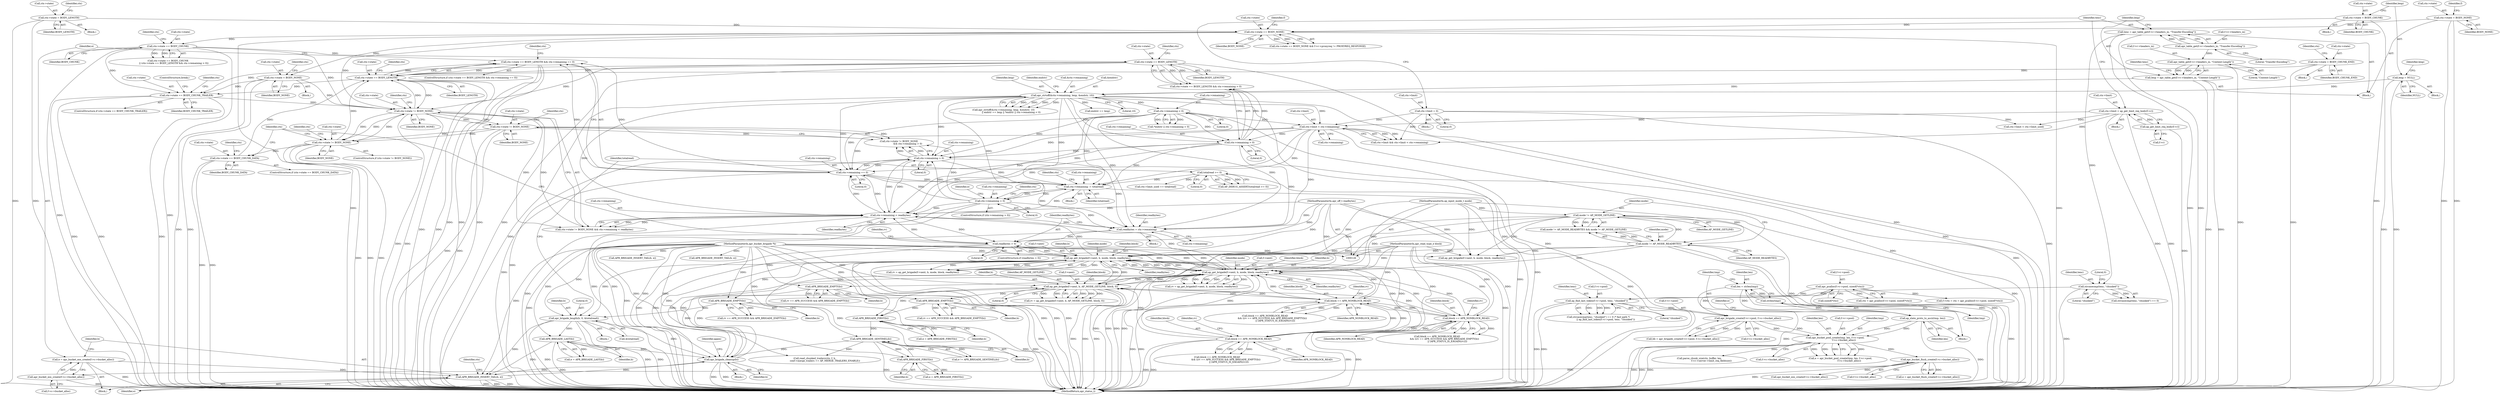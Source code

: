 digraph "0_httpd_e427c41257957b57036d5a549b260b6185d1dd73@API" {
"1000816" [label="(Call,ctx->state == BODY_LENGTH && ctx->remaining == 0)"];
"1000817" [label="(Call,ctx->state == BODY_LENGTH)"];
"1000683" [label="(Call,ctx->state != BODY_NONE)"];
"1000660" [label="(Call,ctx->state == BODY_CHUNK_TRAILER)"];
"1000378" [label="(Call,ctx->state == BODY_CHUNK)"];
"1000344" [label="(Call,ctx->state == BODY_NONE)"];
"1000291" [label="(Call,ctx->state = BODY_LENGTH)"];
"1000262" [label="(Call,ctx->state = BODY_CHUNK)"];
"1000197" [label="(Call,ctx->state = BODY_NONE)"];
"1000432" [label="(Call,ctx->state = BODY_NONE)"];
"1000384" [label="(Call,ctx->state == BODY_LENGTH)"];
"1000767" [label="(Call,ctx->state != BODY_NONE)"];
"1000737" [label="(Call,ctx->state != BODY_NONE)"];
"1000805" [label="(Call,ctx->state = BODY_CHUNK_END)"];
"1000799" [label="(Call,ctx->state == BODY_CHUNK_DATA)"];
"1000822" [label="(Call,ctx->remaining == 0)"];
"1000332" [label="(Call,ctx->limit < ctx->remaining)"];
"1000220" [label="(Call,ctx->limit = 0)"];
"1000210" [label="(Call,ctx->limit = ap_get_limit_req_body(f->r))"];
"1000214" [label="(Call,ap_get_limit_req_body(f->r))"];
"1000314" [label="(Call,ctx->remaining < 0)"];
"1000298" [label="(Call,apr_strtoff(&ctx->remaining, lenp, &endstr, 10))"];
"1000284" [label="(Call,lenp = NULL)"];
"1000234" [label="(Call,lenp = apr_table_get(f->r->headers_in, \"Content-Length\"))"];
"1000236" [label="(Call,apr_table_get(f->r->headers_in, \"Content-Length\"))"];
"1000227" [label="(Call,apr_table_get(f->r->headers_in, \"Transfer-Encoding\"))"];
"1000742" [label="(Call,ctx->remaining > 0)"];
"1000389" [label="(Call,ctx->remaining > 0)"];
"1000779" [label="(Call,ctx->remaining > 0)"];
"1000773" [label="(Call,ctx->remaining -= totalread)"];
"1000763" [label="(Call,totalread >= 0)"];
"1000688" [label="(Call,ctx->remaining < readbytes)"];
"1000700" [label="(Call,readbytes > 0)"];
"1000694" [label="(Call,readbytes = ctx->remaining)"];
"1000131" [label="(MethodParameterIn,apr_off_t readbytes)"];
"1000706" [label="(Call,ap_get_brigade(f->next, b, mode, block, readbytes))"];
"1000870" [label="(Call,ap_get_brigade(f->next, b, mode, block, readbytes))"];
"1000560" [label="(Call,ap_get_brigade(f->next, b, AP_MODE_GETLINE, block, 0))"];
"1000541" [label="(Call,apr_brigade_cleanup(b))"];
"1000606" [label="(Call,APR_BRIGADE_SENTINEL(b))"];
"1000654" [label="(Call,APR_BRIGADE_FIRST(b))"];
"1000128" [label="(MethodParameterIn,apr_bucket_brigade *b)"];
"1000601" [label="(Call,APR_BRIGADE_FIRST(b))"];
"1000578" [label="(Call,APR_BRIGADE_EMPTY(b))"];
"1000757" [label="(Call,apr_brigade_length(b, 0, &totalread))"];
"1000724" [label="(Call,APR_BRIGADE_EMPTY(b))"];
"1000787" [label="(Call,APR_BRIGADE_LAST(b))"];
"1000836" [label="(Call,APR_BRIGADE_INSERT_TAIL(b, e))"];
"1000828" [label="(Call,e = apr_bucket_eos_create(f->c->bucket_alloc))"];
"1000830" [label="(Call,apr_bucket_eos_create(f->c->bucket_alloc))"];
"1000494" [label="(Call,apr_bucket_flush_create(f->c->bucket_alloc))"];
"1000476" [label="(Call,apr_bucket_pool_create(tmp, len, f->r->pool,\n                        f->c->bucket_alloc))"];
"1000471" [label="(Call,ap_xlate_proto_to_ascii(tmp, len))"];
"1000469" [label="(Call,strlen(tmp))"];
"1000467" [label="(Call,len = strlen(tmp))"];
"1000449" [label="(Call,apr_brigade_create(f->r->pool, f->c->bucket_alloc))"];
"1000253" [label="(Call,ap_find_last_token(f->r->pool, tenc, \"chunked\"))"];
"1000188" [label="(Call,apr_pcalloc(f->r->pool, sizeof(*ctx)))"];
"1000249" [label="(Call,strcasecmp(tenc, \"chunked\"))"];
"1000225" [label="(Call,tenc = apr_table_get(f->r->headers_in, \"Transfer-Encoding\"))"];
"1000888" [label="(Call,APR_BRIGADE_EMPTY(b))"];
"1000163" [label="(Call,mode != AP_MODE_GETLINE)"];
"1000160" [label="(Call,mode != AP_MODE_READBYTES)"];
"1000129" [label="(MethodParameterIn,ap_input_mode_t mode)"];
"1000880" [label="(Call,block == APR_NONBLOCK_READ)"];
"1000130" [label="(MethodParameterIn,apr_read_type_e block)"];
"1000570" [label="(Call,block == APR_NONBLOCK_READ)"];
"1000716" [label="(Call,block == APR_NONBLOCK_READ)"];
"1000572" [label="(Identifier,APR_NONBLOCK_READ)"];
"1000292" [label="(Call,ctx->state)"];
"1000182" [label="(Call,f->ctx = ctx = apr_pcalloc(f->r->pool, sizeof(*ctx)))"];
"1000242" [label="(Literal,\"Content-Length\")"];
"1000564" [label="(Identifier,b)"];
"1000385" [label="(Call,ctx->state)"];
"1000467" [label="(Call,len = strlen(tmp))"];
"1000711" [label="(Identifier,mode)"];
"1000717" [label="(Identifier,block)"];
"1000128" [label="(MethodParameterIn,apr_bucket_brigade *b)"];
"1000220" [label="(Call,ctx->limit = 0)"];
"1000315" [label="(Call,ctx->remaining)"];
"1000311" [label="(Call,*endstr || ctx->remaining < 0)"];
"1000741" [label="(Identifier,BODY_NONE)"];
"1000314" [label="(Call,ctx->remaining < 0)"];
"1000186" [label="(Call,ctx = apr_pcalloc(f->r->pool, sizeof(*ctx)))"];
"1000827" [label="(Block,)"];
"1000386" [label="(Identifier,ctx)"];
"1000877" [label="(Identifier,readbytes)"];
"1000301" [label="(Identifier,ctx)"];
"1000661" [label="(Call,ctx->state)"];
"1000652" [label="(Call,e = APR_BRIGADE_FIRST(b))"];
"1000696" [label="(Call,ctx->remaining)"];
"1000210" [label="(Call,ctx->limit = ap_get_limit_req_body(f->r))"];
"1000695" [label="(Identifier,readbytes)"];
"1000817" [label="(Call,ctx->state == BODY_LENGTH)"];
"1000688" [label="(Call,ctx->remaining < readbytes)"];
"1000219" [label="(Block,)"];
"1000468" [label="(Identifier,len)"];
"1000479" [label="(Call,f->r->pool)"];
"1000855" [label="(Call,ctx->limit < ctx->limit_used)"];
"1000494" [label="(Call,apr_bucket_flush_create(f->c->bucket_alloc))"];
"1000390" [label="(Call,ctx->remaining)"];
"1000664" [label="(Identifier,BODY_CHUNK_TRAILER)"];
"1000211" [label="(Call,ctx->limit)"];
"1000724" [label="(Call,APR_BRIGADE_EMPTY(b))"];
"1000344" [label="(Call,ctx->state == BODY_NONE)"];
"1000690" [label="(Identifier,ctx)"];
"1000541" [label="(Call,apr_brigade_cleanup(b))"];
"1000162" [label="(Identifier,AP_MODE_READBYTES)"];
"1000304" [label="(Call,&endstr)"];
"1000470" [label="(Identifier,tmp)"];
"1000228" [label="(Call,f->r->headers_in)"];
"1000780" [label="(Call,ctx->remaining)"];
"1000233" [label="(Literal,\"Transfer-Encoding\")"];
"1000822" [label="(Call,ctx->remaining == 0)"];
"1000578" [label="(Call,APR_BRIGADE_EMPTY(b))"];
"1000762" [label="(Call,AP_DEBUG_ASSERT(totalread >= 0))"];
"1000179" [label="(Block,)"];
"1000306" [label="(Literal,10)"];
"1000571" [label="(Identifier,block)"];
"1000818" [label="(Call,ctx->state)"];
"1000801" [label="(Identifier,ctx)"];
"1000447" [label="(Call,bb = apr_brigade_create(f->r->pool, f->c->bucket_alloc))"];
"1000821" [label="(Identifier,BODY_LENGTH)"];
"1000800" [label="(Call,ctx->state)"];
"1000209" [label="(Block,)"];
"1000431" [label="(Block,)"];
"1000234" [label="(Call,lenp = apr_table_get(f->r->headers_in, \"Content-Length\"))"];
"1000484" [label="(Call,f->c->bucket_alloc)"];
"1000328" [label="(Call,ctx->limit && ctx->limit < ctx->remaining)"];
"1000379" [label="(Call,ctx->state)"];
"1000352" [label="(Identifier,f)"];
"1000236" [label="(Call,apr_table_get(f->r->headers_in, \"Content-Length\"))"];
"1000227" [label="(Call,apr_table_get(f->r->headers_in, \"Transfer-Encoding\"))"];
"1000772" [label="(Block,)"];
"1000758" [label="(Identifier,b)"];
"1000683" [label="(Call,ctx->state != BODY_NONE)"];
"1000766" [label="(ControlStructure,if (ctx->state != BODY_NONE))"];
"1000819" [label="(Identifier,ctx)"];
"1000495" [label="(Call,f->c->bucket_alloc)"];
"1000247" [label="(Call,strcasecmp(tenc, \"chunked\") == 0 /* fast path */\n                    || ap_find_last_token(f->r->pool, tenc, \"chunked\"))"];
"1000738" [label="(Call,ctx->state)"];
"1000473" [label="(Identifier,len)"];
"1000799" [label="(Call,ctx->state == BODY_CHUNK_DATA)"];
"1000700" [label="(Call,readbytes > 0)"];
"1000297" [label="(Call,apr_strtoff(&ctx->remaining, lenp, &endstr, 10)\n                     || endstr == lenp || *endstr || ctx->remaining < 0)"];
"1000291" [label="(Call,ctx->state = BODY_LENGTH)"];
"1000252" [label="(Literal,0)"];
"1000215" [label="(Call,f->r)"];
"1000206" [label="(Identifier,f)"];
"1000760" [label="(Call,&totalread)"];
"1000248" [label="(Call,strcasecmp(tenc, \"chunked\") == 0)"];
"1000837" [label="(Identifier,b)"];
"1000443" [label="(Block,)"];
"1000189" [label="(Call,f->r->pool)"];
"1000251" [label="(Literal,\"chunked\")"];
"1000712" [label="(Identifier,block)"];
"1000432" [label="(Call,ctx->state = BODY_NONE)"];
"1000161" [label="(Identifier,mode)"];
"1000164" [label="(Identifier,mode)"];
"1000787" [label="(Call,APR_BRIGADE_LAST(b))"];
"1000816" [label="(Call,ctx->state == BODY_LENGTH && ctx->remaining == 0)"];
"1000309" [label="(Identifier,endstr)"];
"1000308" [label="(Call,endstr == lenp)"];
"1000160" [label="(Call,mode != AP_MODE_READBYTES)"];
"1000542" [label="(Identifier,b)"];
"1000876" [label="(Identifier,block)"];
"1000492" [label="(Call,e = apr_bucket_flush_create(f->c->bucket_alloc))"];
"1000477" [label="(Identifier,tmp)"];
"1000765" [label="(Literal,0)"];
"1000245" [label="(Block,)"];
"1000707" [label="(Call,f->next)"];
"1000544" [label="(Identifier,again)"];
"1000805" [label="(Call,ctx->state = BODY_CHUNK_END)"];
"1000433" [label="(Call,ctx->state)"];
"1000168" [label="(Call,ap_get_brigade(f->next, b, mode, block, readbytes))"];
"1000836" [label="(Call,APR_BRIGADE_INSERT_TAIL(b, e))"];
"1000725" [label="(Identifier,b)"];
"1000244" [label="(Identifier,tenc)"];
"1000383" [label="(Call,ctx->state == BODY_LENGTH && ctx->remaining > 0)"];
"1000702" [label="(Literal,0)"];
"1000263" [label="(Call,ctx->state)"];
"1000226" [label="(Identifier,tenc)"];
"1000786" [label="(Identifier,e)"];
"1000288" [label="(Identifier,lenp)"];
"1000343" [label="(Call,ctx->state == BODY_NONE && f->r->proxyreq != PROXYREQ_RESPONSE)"];
"1000365" [label="(Call,APR_BRIGADE_INSERT_TAIL(b, e))"];
"1000682" [label="(Call,ctx->state != BODY_NONE && ctx->remaining < readbytes)"];
"1000807" [label="(Identifier,ctx)"];
"1000260" [label="(Literal,\"chunked\")"];
"1000778" [label="(ControlStructure,if (ctx->remaining > 0))"];
"1000910" [label="(MethodReturn,apr_status_t)"];
"1000558" [label="(Call,rv = ap_get_brigade(f->next, b, AP_MODE_GETLINE, block, 0))"];
"1000830" [label="(Call,apr_bucket_eos_create(f->c->bucket_alloc))"];
"1000607" [label="(Identifier,b)"];
"1000703" [label="(Block,)"];
"1000889" [label="(Identifier,b)"];
"1000378" [label="(Call,ctx->state == BODY_CHUNK)"];
"1000318" [label="(Literal,0)"];
"1000785" [label="(Call,e = APR_BRIGADE_LAST(b))"];
"1000285" [label="(Identifier,lenp)"];
"1000849" [label="(Call,ctx->limit_used += totalread)"];
"1000436" [label="(Identifier,BODY_NONE)"];
"1000348" [label="(Identifier,BODY_NONE)"];
"1000779" [label="(Call,ctx->remaining > 0)"];
"1000870" [label="(Call,ap_get_brigade(f->next, b, mode, block, readbytes))"];
"1000250" [label="(Identifier,tenc)"];
"1000224" [label="(Literal,0)"];
"1000874" [label="(Identifier,b)"];
"1000783" [label="(Literal,0)"];
"1000771" [label="(Identifier,BODY_NONE)"];
"1000345" [label="(Call,ctx->state)"];
"1000737" [label="(Call,ctx->state != BODY_NONE)"];
"1000763" [label="(Call,totalread >= 0)"];
"1000710" [label="(Identifier,b)"];
"1000475" [label="(Identifier,e)"];
"1000804" [label="(Block,)"];
"1000602" [label="(Identifier,b)"];
"1000767" [label="(Call,ctx->state != BODY_NONE)"];
"1000130" [label="(MethodParameterIn,apr_read_type_e block)"];
"1000540" [label="(Block,)"];
"1000781" [label="(Identifier,ctx)"];
"1000249" [label="(Call,strcasecmp(tenc, \"chunked\"))"];
"1000303" [label="(Identifier,lenp)"];
"1000604" [label="(Call,e != APR_BRIGADE_SENTINEL(b))"];
"1000880" [label="(Call,block == APR_NONBLOCK_READ)"];
"1000742" [label="(Call,ctx->remaining > 0)"];
"1000574" [label="(Call,rv == APR_SUCCESS && APR_BRIGADE_EMPTY(b))"];
"1000474" [label="(Call,e = apr_bucket_pool_create(tmp, len, f->r->pool,\n                        f->c->bucket_alloc))"];
"1000875" [label="(Identifier,mode)"];
"1000829" [label="(Identifier,e)"];
"1000449" [label="(Call,apr_brigade_create(f->r->pool, f->c->bucket_alloc))"];
"1000722" [label="(Identifier,rv)"];
"1000289" [label="(Block,)"];
"1000777" [label="(Identifier,totalread)"];
"1000299" [label="(Call,&ctx->remaining)"];
"1000744" [label="(Identifier,ctx)"];
"1000393" [label="(Literal,0)"];
"1000888" [label="(Call,APR_BRIGADE_EMPTY(b))"];
"1000826" [label="(Literal,0)"];
"1000131" [label="(MethodParameterIn,apr_off_t readbytes)"];
"1000567" [label="(Literal,0)"];
"1000841" [label="(Identifier,ctx)"];
"1000560" [label="(Call,ap_get_brigade(f->next, b, AP_MODE_GETLINE, block, 0))"];
"1000706" [label="(Call,ap_get_brigade(f->next, b, mode, block, readbytes))"];
"1000699" [label="(ControlStructure,if (readbytes > 0))"];
"1000809" [label="(Identifier,BODY_CHUNK_END)"];
"1000655" [label="(Identifier,b)"];
"1000476" [label="(Call,apr_bucket_pool_create(tmp, len, f->r->pool,\n                        f->c->bucket_alloc))"];
"1000692" [label="(Identifier,readbytes)"];
"1000713" [label="(Identifier,readbytes)"];
"1000253" [label="(Call,ap_find_last_token(f->r->pool, tenc, \"chunked\"))"];
"1000757" [label="(Call,apr_brigade_length(b, 0, &totalread))"];
"1000689" [label="(Call,ctx->remaining)"];
"1000704" [label="(Call,rv = ap_get_brigade(f->next, b, mode, block, readbytes))"];
"1000715" [label="(Call,block == APR_NONBLOCK_READ\n                        && ((rv == APR_SUCCESS && APR_BRIGADE_EMPTY(b))\n                                || (APR_STATUS_IS_EAGAIN(rv))))"];
"1000815" [label="(ControlStructure,if (ctx->state == BODY_LENGTH && ctx->remaining == 0))"];
"1000684" [label="(Call,ctx->state)"];
"1000768" [label="(Call,ctx->state)"];
"1000705" [label="(Identifier,rv)"];
"1000838" [label="(Identifier,e)"];
"1000336" [label="(Call,ctx->remaining)"];
"1000774" [label="(Call,ctx->remaining)"];
"1000601" [label="(Call,APR_BRIGADE_FIRST(b))"];
"1000259" [label="(Identifier,tenc)"];
"1000262" [label="(Call,ctx->state = BODY_CHUNK)"];
"1000886" [label="(Identifier,rv)"];
"1000389" [label="(Call,ctx->remaining > 0)"];
"1000384" [label="(Call,ctx->state == BODY_LENGTH)"];
"1000579" [label="(Identifier,b)"];
"1000759" [label="(Literal,0)"];
"1000569" [label="(Call,block == APR_NONBLOCK_READ\n                    && ((rv == APR_SUCCESS && APR_BRIGADE_EMPTY(b))\n                            || (APR_STATUS_IS_EAGAIN(rv))))"];
"1000254" [label="(Call,f->r->pool)"];
"1000667" [label="(Call,read_chunked_trailers(ctx, f, b,\n                            conf->merge_trailers == AP_MERGE_TRAILERS_ENABLE))"];
"1000439" [label="(Identifier,ctx)"];
"1000197" [label="(Call,ctx->state = BODY_NONE)"];
"1000388" [label="(Identifier,BODY_LENGTH)"];
"1000188" [label="(Call,apr_pcalloc(f->r->pool, sizeof(*ctx)))"];
"1000382" [label="(Identifier,BODY_CHUNK)"];
"1000198" [label="(Call,ctx->state)"];
"1000846" [label="(Identifier,ctx)"];
"1000881" [label="(Identifier,block)"];
"1000693" [label="(Block,)"];
"1000221" [label="(Call,ctx->limit)"];
"1000570" [label="(Call,block == APR_NONBLOCK_READ)"];
"1000798" [label="(ControlStructure,if (ctx->state == BODY_CHUNK_DATA))"];
"1000828" [label="(Call,e = apr_bucket_eos_create(f->c->bucket_alloc))"];
"1000718" [label="(Identifier,APR_NONBLOCK_READ)"];
"1000803" [label="(Identifier,BODY_CHUNK_DATA)"];
"1000576" [label="(Identifier,rv)"];
"1000194" [label="(Call,sizeof(*ctx))"];
"1000478" [label="(Identifier,len)"];
"1000332" [label="(Call,ctx->limit < ctx->remaining)"];
"1000868" [label="(Call,rv = ap_get_brigade(f->next, b, mode, block, readbytes))"];
"1000284" [label="(Call,lenp = NULL)"];
"1000225" [label="(Call,tenc = apr_table_get(f->r->headers_in, \"Transfer-Encoding\"))"];
"1000660" [label="(Call,ctx->state == BODY_CHUNK_TRAILER)"];
"1000775" [label="(Identifier,ctx)"];
"1000295" [label="(Identifier,BODY_LENGTH)"];
"1000694" [label="(Call,readbytes = ctx->remaining)"];
"1000701" [label="(Identifier,readbytes)"];
"1000565" [label="(Identifier,AP_MODE_GETLINE)"];
"1000165" [label="(Identifier,AP_MODE_GETLINE)"];
"1000286" [label="(Identifier,NULL)"];
"1000871" [label="(Call,f->next)"];
"1000471" [label="(Call,ap_xlate_proto_to_ascii(tmp, len))"];
"1000884" [label="(Call,rv == APR_SUCCESS && APR_BRIGADE_EMPTY(b))"];
"1000716" [label="(Call,block == APR_NONBLOCK_READ)"];
"1000824" [label="(Identifier,ctx)"];
"1000743" [label="(Call,ctx->remaining)"];
"1000214" [label="(Call,ap_get_limit_req_body(f->r))"];
"1000298" [label="(Call,apr_strtoff(&ctx->remaining, lenp, &endstr, 10))"];
"1000391" [label="(Identifier,ctx)"];
"1000561" [label="(Call,f->next)"];
"1000879" [label="(Call,block == APR_NONBLOCK_READ\n                    && ((rv == APR_SUCCESS && APR_BRIGADE_EMPTY(b))\n                            || (APR_STATUS_IS_EAGAIN(rv))))"];
"1000237" [label="(Call,f->r->headers_in)"];
"1000129" [label="(MethodParameterIn,ap_input_mode_t mode)"];
"1000266" [label="(Identifier,BODY_CHUNK)"];
"1000472" [label="(Identifier,tmp)"];
"1000632" [label="(Call,parse_chunk_size(ctx, buffer, len,\n                                 f->r->server->limit_req_fieldsize))"];
"1000159" [label="(Call,mode != AP_MODE_READBYTES && mode != AP_MODE_GETLINE)"];
"1000764" [label="(Identifier,totalread)"];
"1000377" [label="(Call,ctx->state == BODY_CHUNK\n                || (ctx->state == BODY_LENGTH && ctx->remaining > 0))"];
"1000659" [label="(ControlStructure,if (ctx->state == BODY_CHUNK_TRAILER))"];
"1000163" [label="(Call,mode != AP_MODE_GETLINE)"];
"1000235" [label="(Identifier,lenp)"];
"1000676" [label="(ControlStructure,break;)"];
"1000882" [label="(Identifier,APR_NONBLOCK_READ)"];
"1000831" [label="(Call,f->c->bucket_alloc)"];
"1000806" [label="(Call,ctx->state)"];
"1000528" [label="(Call,apr_bucket_eos_create(f->c->bucket_alloc))"];
"1000201" [label="(Identifier,BODY_NONE)"];
"1000823" [label="(Call,ctx->remaining)"];
"1000654" [label="(Call,APR_BRIGADE_FIRST(b))"];
"1000788" [label="(Identifier,b)"];
"1000746" [label="(Literal,0)"];
"1000450" [label="(Call,f->r->pool)"];
"1000261" [label="(Block,)"];
"1000812" [label="(Identifier,ctx)"];
"1000599" [label="(Call,e = APR_BRIGADE_FIRST(b))"];
"1000333" [label="(Call,ctx->limit)"];
"1000469" [label="(Call,strlen(tmp))"];
"1000736" [label="(Call,ctx->state != BODY_NONE\n                        && ctx->remaining > 0)"];
"1000566" [label="(Identifier,block)"];
"1000668" [label="(Identifier,ctx)"];
"1000455" [label="(Call,f->c->bucket_alloc)"];
"1000606" [label="(Call,APR_BRIGADE_SENTINEL(b))"];
"1000534" [label="(Call,APR_BRIGADE_INSERT_TAIL(b, e))"];
"1000773" [label="(Call,ctx->remaining -= totalread)"];
"1000687" [label="(Identifier,BODY_NONE)"];
"1000720" [label="(Call,rv == APR_SUCCESS && APR_BRIGADE_EMPTY(b))"];
"1000816" -> "1000815"  [label="AST: "];
"1000816" -> "1000817"  [label="CFG: "];
"1000816" -> "1000822"  [label="CFG: "];
"1000817" -> "1000816"  [label="AST: "];
"1000822" -> "1000816"  [label="AST: "];
"1000829" -> "1000816"  [label="CFG: "];
"1000846" -> "1000816"  [label="CFG: "];
"1000816" -> "1000910"  [label="DDG: "];
"1000816" -> "1000910"  [label="DDG: "];
"1000816" -> "1000910"  [label="DDG: "];
"1000817" -> "1000816"  [label="DDG: "];
"1000817" -> "1000816"  [label="DDG: "];
"1000822" -> "1000816"  [label="DDG: "];
"1000822" -> "1000816"  [label="DDG: "];
"1000817" -> "1000821"  [label="CFG: "];
"1000818" -> "1000817"  [label="AST: "];
"1000821" -> "1000817"  [label="AST: "];
"1000824" -> "1000817"  [label="CFG: "];
"1000817" -> "1000910"  [label="DDG: "];
"1000817" -> "1000910"  [label="DDG: "];
"1000817" -> "1000660"  [label="DDG: "];
"1000817" -> "1000683"  [label="DDG: "];
"1000683" -> "1000817"  [label="DDG: "];
"1000805" -> "1000817"  [label="DDG: "];
"1000799" -> "1000817"  [label="DDG: "];
"1000767" -> "1000817"  [label="DDG: "];
"1000384" -> "1000817"  [label="DDG: "];
"1000683" -> "1000682"  [label="AST: "];
"1000683" -> "1000687"  [label="CFG: "];
"1000684" -> "1000683"  [label="AST: "];
"1000687" -> "1000683"  [label="AST: "];
"1000690" -> "1000683"  [label="CFG: "];
"1000682" -> "1000683"  [label="CFG: "];
"1000683" -> "1000910"  [label="DDG: "];
"1000683" -> "1000910"  [label="DDG: "];
"1000683" -> "1000682"  [label="DDG: "];
"1000683" -> "1000682"  [label="DDG: "];
"1000660" -> "1000683"  [label="DDG: "];
"1000378" -> "1000683"  [label="DDG: "];
"1000432" -> "1000683"  [label="DDG: "];
"1000384" -> "1000683"  [label="DDG: "];
"1000344" -> "1000683"  [label="DDG: "];
"1000767" -> "1000683"  [label="DDG: "];
"1000683" -> "1000737"  [label="DDG: "];
"1000683" -> "1000737"  [label="DDG: "];
"1000683" -> "1000767"  [label="DDG: "];
"1000683" -> "1000767"  [label="DDG: "];
"1000660" -> "1000659"  [label="AST: "];
"1000660" -> "1000664"  [label="CFG: "];
"1000661" -> "1000660"  [label="AST: "];
"1000664" -> "1000660"  [label="AST: "];
"1000668" -> "1000660"  [label="CFG: "];
"1000676" -> "1000660"  [label="CFG: "];
"1000660" -> "1000910"  [label="DDG: "];
"1000660" -> "1000910"  [label="DDG: "];
"1000660" -> "1000910"  [label="DDG: "];
"1000378" -> "1000660"  [label="DDG: "];
"1000432" -> "1000660"  [label="DDG: "];
"1000384" -> "1000660"  [label="DDG: "];
"1000378" -> "1000377"  [label="AST: "];
"1000378" -> "1000382"  [label="CFG: "];
"1000379" -> "1000378"  [label="AST: "];
"1000382" -> "1000378"  [label="AST: "];
"1000386" -> "1000378"  [label="CFG: "];
"1000377" -> "1000378"  [label="CFG: "];
"1000378" -> "1000910"  [label="DDG: "];
"1000378" -> "1000910"  [label="DDG: "];
"1000378" -> "1000377"  [label="DDG: "];
"1000378" -> "1000377"  [label="DDG: "];
"1000344" -> "1000378"  [label="DDG: "];
"1000378" -> "1000384"  [label="DDG: "];
"1000344" -> "1000343"  [label="AST: "];
"1000344" -> "1000348"  [label="CFG: "];
"1000345" -> "1000344"  [label="AST: "];
"1000348" -> "1000344"  [label="AST: "];
"1000352" -> "1000344"  [label="CFG: "];
"1000343" -> "1000344"  [label="CFG: "];
"1000344" -> "1000910"  [label="DDG: "];
"1000344" -> "1000910"  [label="DDG: "];
"1000344" -> "1000343"  [label="DDG: "];
"1000344" -> "1000343"  [label="DDG: "];
"1000291" -> "1000344"  [label="DDG: "];
"1000262" -> "1000344"  [label="DDG: "];
"1000197" -> "1000344"  [label="DDG: "];
"1000344" -> "1000432"  [label="DDG: "];
"1000291" -> "1000289"  [label="AST: "];
"1000291" -> "1000295"  [label="CFG: "];
"1000292" -> "1000291"  [label="AST: "];
"1000295" -> "1000291"  [label="AST: "];
"1000301" -> "1000291"  [label="CFG: "];
"1000291" -> "1000910"  [label="DDG: "];
"1000291" -> "1000910"  [label="DDG: "];
"1000262" -> "1000261"  [label="AST: "];
"1000262" -> "1000266"  [label="CFG: "];
"1000263" -> "1000262"  [label="AST: "];
"1000266" -> "1000262"  [label="AST: "];
"1000285" -> "1000262"  [label="CFG: "];
"1000262" -> "1000910"  [label="DDG: "];
"1000197" -> "1000179"  [label="AST: "];
"1000197" -> "1000201"  [label="CFG: "];
"1000198" -> "1000197"  [label="AST: "];
"1000201" -> "1000197"  [label="AST: "];
"1000206" -> "1000197"  [label="CFG: "];
"1000197" -> "1000910"  [label="DDG: "];
"1000197" -> "1000910"  [label="DDG: "];
"1000432" -> "1000431"  [label="AST: "];
"1000432" -> "1000436"  [label="CFG: "];
"1000433" -> "1000432"  [label="AST: "];
"1000436" -> "1000432"  [label="AST: "];
"1000439" -> "1000432"  [label="CFG: "];
"1000432" -> "1000910"  [label="DDG: "];
"1000432" -> "1000910"  [label="DDG: "];
"1000384" -> "1000383"  [label="AST: "];
"1000384" -> "1000388"  [label="CFG: "];
"1000385" -> "1000384"  [label="AST: "];
"1000388" -> "1000384"  [label="AST: "];
"1000391" -> "1000384"  [label="CFG: "];
"1000383" -> "1000384"  [label="CFG: "];
"1000384" -> "1000910"  [label="DDG: "];
"1000384" -> "1000910"  [label="DDG: "];
"1000384" -> "1000383"  [label="DDG: "];
"1000384" -> "1000383"  [label="DDG: "];
"1000767" -> "1000766"  [label="AST: "];
"1000767" -> "1000771"  [label="CFG: "];
"1000768" -> "1000767"  [label="AST: "];
"1000771" -> "1000767"  [label="AST: "];
"1000775" -> "1000767"  [label="CFG: "];
"1000819" -> "1000767"  [label="CFG: "];
"1000767" -> "1000910"  [label="DDG: "];
"1000767" -> "1000910"  [label="DDG: "];
"1000767" -> "1000910"  [label="DDG: "];
"1000737" -> "1000767"  [label="DDG: "];
"1000737" -> "1000767"  [label="DDG: "];
"1000767" -> "1000799"  [label="DDG: "];
"1000737" -> "1000736"  [label="AST: "];
"1000737" -> "1000741"  [label="CFG: "];
"1000738" -> "1000737"  [label="AST: "];
"1000741" -> "1000737"  [label="AST: "];
"1000744" -> "1000737"  [label="CFG: "];
"1000736" -> "1000737"  [label="CFG: "];
"1000737" -> "1000910"  [label="DDG: "];
"1000737" -> "1000910"  [label="DDG: "];
"1000737" -> "1000736"  [label="DDG: "];
"1000737" -> "1000736"  [label="DDG: "];
"1000805" -> "1000804"  [label="AST: "];
"1000805" -> "1000809"  [label="CFG: "];
"1000806" -> "1000805"  [label="AST: "];
"1000809" -> "1000805"  [label="AST: "];
"1000812" -> "1000805"  [label="CFG: "];
"1000805" -> "1000910"  [label="DDG: "];
"1000799" -> "1000798"  [label="AST: "];
"1000799" -> "1000803"  [label="CFG: "];
"1000800" -> "1000799"  [label="AST: "];
"1000803" -> "1000799"  [label="AST: "];
"1000807" -> "1000799"  [label="CFG: "];
"1000819" -> "1000799"  [label="CFG: "];
"1000799" -> "1000910"  [label="DDG: "];
"1000799" -> "1000910"  [label="DDG: "];
"1000822" -> "1000826"  [label="CFG: "];
"1000823" -> "1000822"  [label="AST: "];
"1000826" -> "1000822"  [label="AST: "];
"1000822" -> "1000910"  [label="DDG: "];
"1000822" -> "1000688"  [label="DDG: "];
"1000822" -> "1000694"  [label="DDG: "];
"1000822" -> "1000742"  [label="DDG: "];
"1000822" -> "1000773"  [label="DDG: "];
"1000332" -> "1000822"  [label="DDG: "];
"1000298" -> "1000822"  [label="DDG: "];
"1000742" -> "1000822"  [label="DDG: "];
"1000389" -> "1000822"  [label="DDG: "];
"1000779" -> "1000822"  [label="DDG: "];
"1000688" -> "1000822"  [label="DDG: "];
"1000314" -> "1000822"  [label="DDG: "];
"1000332" -> "1000328"  [label="AST: "];
"1000332" -> "1000336"  [label="CFG: "];
"1000333" -> "1000332"  [label="AST: "];
"1000336" -> "1000332"  [label="AST: "];
"1000328" -> "1000332"  [label="CFG: "];
"1000332" -> "1000910"  [label="DDG: "];
"1000332" -> "1000328"  [label="DDG: "];
"1000332" -> "1000328"  [label="DDG: "];
"1000220" -> "1000332"  [label="DDG: "];
"1000210" -> "1000332"  [label="DDG: "];
"1000314" -> "1000332"  [label="DDG: "];
"1000298" -> "1000332"  [label="DDG: "];
"1000332" -> "1000389"  [label="DDG: "];
"1000332" -> "1000688"  [label="DDG: "];
"1000332" -> "1000694"  [label="DDG: "];
"1000332" -> "1000742"  [label="DDG: "];
"1000332" -> "1000773"  [label="DDG: "];
"1000220" -> "1000219"  [label="AST: "];
"1000220" -> "1000224"  [label="CFG: "];
"1000221" -> "1000220"  [label="AST: "];
"1000224" -> "1000220"  [label="AST: "];
"1000226" -> "1000220"  [label="CFG: "];
"1000220" -> "1000910"  [label="DDG: "];
"1000220" -> "1000328"  [label="DDG: "];
"1000220" -> "1000855"  [label="DDG: "];
"1000210" -> "1000209"  [label="AST: "];
"1000210" -> "1000214"  [label="CFG: "];
"1000211" -> "1000210"  [label="AST: "];
"1000214" -> "1000210"  [label="AST: "];
"1000226" -> "1000210"  [label="CFG: "];
"1000210" -> "1000910"  [label="DDG: "];
"1000210" -> "1000910"  [label="DDG: "];
"1000214" -> "1000210"  [label="DDG: "];
"1000210" -> "1000328"  [label="DDG: "];
"1000210" -> "1000855"  [label="DDG: "];
"1000214" -> "1000215"  [label="CFG: "];
"1000215" -> "1000214"  [label="AST: "];
"1000214" -> "1000910"  [label="DDG: "];
"1000314" -> "1000311"  [label="AST: "];
"1000314" -> "1000318"  [label="CFG: "];
"1000315" -> "1000314"  [label="AST: "];
"1000318" -> "1000314"  [label="AST: "];
"1000311" -> "1000314"  [label="CFG: "];
"1000314" -> "1000910"  [label="DDG: "];
"1000314" -> "1000311"  [label="DDG: "];
"1000314" -> "1000311"  [label="DDG: "];
"1000298" -> "1000314"  [label="DDG: "];
"1000314" -> "1000389"  [label="DDG: "];
"1000314" -> "1000688"  [label="DDG: "];
"1000314" -> "1000694"  [label="DDG: "];
"1000314" -> "1000742"  [label="DDG: "];
"1000314" -> "1000773"  [label="DDG: "];
"1000298" -> "1000297"  [label="AST: "];
"1000298" -> "1000306"  [label="CFG: "];
"1000299" -> "1000298"  [label="AST: "];
"1000303" -> "1000298"  [label="AST: "];
"1000304" -> "1000298"  [label="AST: "];
"1000306" -> "1000298"  [label="AST: "];
"1000309" -> "1000298"  [label="CFG: "];
"1000297" -> "1000298"  [label="CFG: "];
"1000298" -> "1000910"  [label="DDG: "];
"1000298" -> "1000910"  [label="DDG: "];
"1000298" -> "1000910"  [label="DDG: "];
"1000298" -> "1000297"  [label="DDG: "];
"1000298" -> "1000297"  [label="DDG: "];
"1000298" -> "1000297"  [label="DDG: "];
"1000298" -> "1000297"  [label="DDG: "];
"1000284" -> "1000298"  [label="DDG: "];
"1000234" -> "1000298"  [label="DDG: "];
"1000298" -> "1000308"  [label="DDG: "];
"1000298" -> "1000389"  [label="DDG: "];
"1000298" -> "1000688"  [label="DDG: "];
"1000298" -> "1000694"  [label="DDG: "];
"1000298" -> "1000742"  [label="DDG: "];
"1000298" -> "1000773"  [label="DDG: "];
"1000298" -> "1000779"  [label="DDG: "];
"1000284" -> "1000245"  [label="AST: "];
"1000284" -> "1000286"  [label="CFG: "];
"1000285" -> "1000284"  [label="AST: "];
"1000286" -> "1000284"  [label="AST: "];
"1000288" -> "1000284"  [label="CFG: "];
"1000284" -> "1000910"  [label="DDG: "];
"1000284" -> "1000910"  [label="DDG: "];
"1000234" -> "1000179"  [label="AST: "];
"1000234" -> "1000236"  [label="CFG: "];
"1000235" -> "1000234"  [label="AST: "];
"1000236" -> "1000234"  [label="AST: "];
"1000244" -> "1000234"  [label="CFG: "];
"1000234" -> "1000910"  [label="DDG: "];
"1000234" -> "1000910"  [label="DDG: "];
"1000236" -> "1000234"  [label="DDG: "];
"1000236" -> "1000234"  [label="DDG: "];
"1000236" -> "1000242"  [label="CFG: "];
"1000237" -> "1000236"  [label="AST: "];
"1000242" -> "1000236"  [label="AST: "];
"1000236" -> "1000910"  [label="DDG: "];
"1000227" -> "1000236"  [label="DDG: "];
"1000227" -> "1000225"  [label="AST: "];
"1000227" -> "1000233"  [label="CFG: "];
"1000228" -> "1000227"  [label="AST: "];
"1000233" -> "1000227"  [label="AST: "];
"1000225" -> "1000227"  [label="CFG: "];
"1000227" -> "1000225"  [label="DDG: "];
"1000227" -> "1000225"  [label="DDG: "];
"1000742" -> "1000736"  [label="AST: "];
"1000742" -> "1000746"  [label="CFG: "];
"1000743" -> "1000742"  [label="AST: "];
"1000746" -> "1000742"  [label="AST: "];
"1000736" -> "1000742"  [label="CFG: "];
"1000742" -> "1000910"  [label="DDG: "];
"1000742" -> "1000688"  [label="DDG: "];
"1000742" -> "1000694"  [label="DDG: "];
"1000742" -> "1000736"  [label="DDG: "];
"1000742" -> "1000736"  [label="DDG: "];
"1000389" -> "1000742"  [label="DDG: "];
"1000779" -> "1000742"  [label="DDG: "];
"1000688" -> "1000742"  [label="DDG: "];
"1000742" -> "1000773"  [label="DDG: "];
"1000389" -> "1000383"  [label="AST: "];
"1000389" -> "1000393"  [label="CFG: "];
"1000390" -> "1000389"  [label="AST: "];
"1000393" -> "1000389"  [label="AST: "];
"1000383" -> "1000389"  [label="CFG: "];
"1000389" -> "1000910"  [label="DDG: "];
"1000389" -> "1000383"  [label="DDG: "];
"1000389" -> "1000383"  [label="DDG: "];
"1000389" -> "1000688"  [label="DDG: "];
"1000389" -> "1000694"  [label="DDG: "];
"1000389" -> "1000773"  [label="DDG: "];
"1000779" -> "1000778"  [label="AST: "];
"1000779" -> "1000783"  [label="CFG: "];
"1000780" -> "1000779"  [label="AST: "];
"1000783" -> "1000779"  [label="AST: "];
"1000786" -> "1000779"  [label="CFG: "];
"1000801" -> "1000779"  [label="CFG: "];
"1000779" -> "1000910"  [label="DDG: "];
"1000779" -> "1000910"  [label="DDG: "];
"1000779" -> "1000688"  [label="DDG: "];
"1000779" -> "1000694"  [label="DDG: "];
"1000779" -> "1000736"  [label="DDG: "];
"1000779" -> "1000773"  [label="DDG: "];
"1000773" -> "1000779"  [label="DDG: "];
"1000773" -> "1000772"  [label="AST: "];
"1000773" -> "1000777"  [label="CFG: "];
"1000774" -> "1000773"  [label="AST: "];
"1000777" -> "1000773"  [label="AST: "];
"1000781" -> "1000773"  [label="CFG: "];
"1000773" -> "1000910"  [label="DDG: "];
"1000763" -> "1000773"  [label="DDG: "];
"1000688" -> "1000773"  [label="DDG: "];
"1000763" -> "1000762"  [label="AST: "];
"1000763" -> "1000765"  [label="CFG: "];
"1000764" -> "1000763"  [label="AST: "];
"1000765" -> "1000763"  [label="AST: "];
"1000762" -> "1000763"  [label="CFG: "];
"1000763" -> "1000910"  [label="DDG: "];
"1000763" -> "1000762"  [label="DDG: "];
"1000763" -> "1000762"  [label="DDG: "];
"1000763" -> "1000849"  [label="DDG: "];
"1000688" -> "1000682"  [label="AST: "];
"1000688" -> "1000692"  [label="CFG: "];
"1000689" -> "1000688"  [label="AST: "];
"1000692" -> "1000688"  [label="AST: "];
"1000682" -> "1000688"  [label="CFG: "];
"1000688" -> "1000910"  [label="DDG: "];
"1000688" -> "1000682"  [label="DDG: "];
"1000688" -> "1000682"  [label="DDG: "];
"1000700" -> "1000688"  [label="DDG: "];
"1000706" -> "1000688"  [label="DDG: "];
"1000870" -> "1000688"  [label="DDG: "];
"1000131" -> "1000688"  [label="DDG: "];
"1000688" -> "1000694"  [label="DDG: "];
"1000688" -> "1000700"  [label="DDG: "];
"1000700" -> "1000699"  [label="AST: "];
"1000700" -> "1000702"  [label="CFG: "];
"1000701" -> "1000700"  [label="AST: "];
"1000702" -> "1000700"  [label="AST: "];
"1000705" -> "1000700"  [label="CFG: "];
"1000819" -> "1000700"  [label="CFG: "];
"1000700" -> "1000910"  [label="DDG: "];
"1000700" -> "1000910"  [label="DDG: "];
"1000694" -> "1000700"  [label="DDG: "];
"1000706" -> "1000700"  [label="DDG: "];
"1000870" -> "1000700"  [label="DDG: "];
"1000131" -> "1000700"  [label="DDG: "];
"1000700" -> "1000706"  [label="DDG: "];
"1000700" -> "1000870"  [label="DDG: "];
"1000694" -> "1000693"  [label="AST: "];
"1000694" -> "1000696"  [label="CFG: "];
"1000695" -> "1000694"  [label="AST: "];
"1000696" -> "1000694"  [label="AST: "];
"1000701" -> "1000694"  [label="CFG: "];
"1000694" -> "1000910"  [label="DDG: "];
"1000131" -> "1000694"  [label="DDG: "];
"1000131" -> "1000126"  [label="AST: "];
"1000131" -> "1000910"  [label="DDG: "];
"1000131" -> "1000168"  [label="DDG: "];
"1000131" -> "1000706"  [label="DDG: "];
"1000131" -> "1000870"  [label="DDG: "];
"1000706" -> "1000704"  [label="AST: "];
"1000706" -> "1000713"  [label="CFG: "];
"1000707" -> "1000706"  [label="AST: "];
"1000710" -> "1000706"  [label="AST: "];
"1000711" -> "1000706"  [label="AST: "];
"1000712" -> "1000706"  [label="AST: "];
"1000713" -> "1000706"  [label="AST: "];
"1000704" -> "1000706"  [label="CFG: "];
"1000706" -> "1000910"  [label="DDG: "];
"1000706" -> "1000910"  [label="DDG: "];
"1000706" -> "1000910"  [label="DDG: "];
"1000706" -> "1000910"  [label="DDG: "];
"1000706" -> "1000560"  [label="DDG: "];
"1000706" -> "1000704"  [label="DDG: "];
"1000706" -> "1000704"  [label="DDG: "];
"1000706" -> "1000704"  [label="DDG: "];
"1000706" -> "1000704"  [label="DDG: "];
"1000706" -> "1000704"  [label="DDG: "];
"1000870" -> "1000706"  [label="DDG: "];
"1000870" -> "1000706"  [label="DDG: "];
"1000560" -> "1000706"  [label="DDG: "];
"1000541" -> "1000706"  [label="DDG: "];
"1000128" -> "1000706"  [label="DDG: "];
"1000163" -> "1000706"  [label="DDG: "];
"1000160" -> "1000706"  [label="DDG: "];
"1000129" -> "1000706"  [label="DDG: "];
"1000880" -> "1000706"  [label="DDG: "];
"1000570" -> "1000706"  [label="DDG: "];
"1000716" -> "1000706"  [label="DDG: "];
"1000130" -> "1000706"  [label="DDG: "];
"1000706" -> "1000716"  [label="DDG: "];
"1000706" -> "1000724"  [label="DDG: "];
"1000706" -> "1000757"  [label="DDG: "];
"1000706" -> "1000870"  [label="DDG: "];
"1000706" -> "1000870"  [label="DDG: "];
"1000706" -> "1000870"  [label="DDG: "];
"1000870" -> "1000868"  [label="AST: "];
"1000870" -> "1000877"  [label="CFG: "];
"1000871" -> "1000870"  [label="AST: "];
"1000874" -> "1000870"  [label="AST: "];
"1000875" -> "1000870"  [label="AST: "];
"1000876" -> "1000870"  [label="AST: "];
"1000877" -> "1000870"  [label="AST: "];
"1000868" -> "1000870"  [label="CFG: "];
"1000870" -> "1000910"  [label="DDG: "];
"1000870" -> "1000910"  [label="DDG: "];
"1000870" -> "1000910"  [label="DDG: "];
"1000870" -> "1000910"  [label="DDG: "];
"1000870" -> "1000541"  [label="DDG: "];
"1000870" -> "1000560"  [label="DDG: "];
"1000870" -> "1000868"  [label="DDG: "];
"1000870" -> "1000868"  [label="DDG: "];
"1000870" -> "1000868"  [label="DDG: "];
"1000870" -> "1000868"  [label="DDG: "];
"1000870" -> "1000868"  [label="DDG: "];
"1000560" -> "1000870"  [label="DDG: "];
"1000541" -> "1000870"  [label="DDG: "];
"1000128" -> "1000870"  [label="DDG: "];
"1000163" -> "1000870"  [label="DDG: "];
"1000160" -> "1000870"  [label="DDG: "];
"1000129" -> "1000870"  [label="DDG: "];
"1000880" -> "1000870"  [label="DDG: "];
"1000570" -> "1000870"  [label="DDG: "];
"1000716" -> "1000870"  [label="DDG: "];
"1000130" -> "1000870"  [label="DDG: "];
"1000870" -> "1000880"  [label="DDG: "];
"1000870" -> "1000888"  [label="DDG: "];
"1000560" -> "1000558"  [label="AST: "];
"1000560" -> "1000567"  [label="CFG: "];
"1000561" -> "1000560"  [label="AST: "];
"1000564" -> "1000560"  [label="AST: "];
"1000565" -> "1000560"  [label="AST: "];
"1000566" -> "1000560"  [label="AST: "];
"1000567" -> "1000560"  [label="AST: "];
"1000558" -> "1000560"  [label="CFG: "];
"1000560" -> "1000910"  [label="DDG: "];
"1000560" -> "1000910"  [label="DDG: "];
"1000560" -> "1000910"  [label="DDG: "];
"1000560" -> "1000558"  [label="DDG: "];
"1000560" -> "1000558"  [label="DDG: "];
"1000560" -> "1000558"  [label="DDG: "];
"1000560" -> "1000558"  [label="DDG: "];
"1000560" -> "1000558"  [label="DDG: "];
"1000541" -> "1000560"  [label="DDG: "];
"1000128" -> "1000560"  [label="DDG: "];
"1000163" -> "1000560"  [label="DDG: "];
"1000880" -> "1000560"  [label="DDG: "];
"1000570" -> "1000560"  [label="DDG: "];
"1000716" -> "1000560"  [label="DDG: "];
"1000130" -> "1000560"  [label="DDG: "];
"1000560" -> "1000570"  [label="DDG: "];
"1000560" -> "1000578"  [label="DDG: "];
"1000560" -> "1000601"  [label="DDG: "];
"1000541" -> "1000540"  [label="AST: "];
"1000541" -> "1000542"  [label="CFG: "];
"1000542" -> "1000541"  [label="AST: "];
"1000544" -> "1000541"  [label="CFG: "];
"1000541" -> "1000910"  [label="DDG: "];
"1000541" -> "1000910"  [label="DDG: "];
"1000606" -> "1000541"  [label="DDG: "];
"1000757" -> "1000541"  [label="DDG: "];
"1000787" -> "1000541"  [label="DDG: "];
"1000836" -> "1000541"  [label="DDG: "];
"1000888" -> "1000541"  [label="DDG: "];
"1000128" -> "1000541"  [label="DDG: "];
"1000541" -> "1000836"  [label="DDG: "];
"1000606" -> "1000604"  [label="AST: "];
"1000606" -> "1000607"  [label="CFG: "];
"1000607" -> "1000606"  [label="AST: "];
"1000604" -> "1000606"  [label="CFG: "];
"1000606" -> "1000910"  [label="DDG: "];
"1000606" -> "1000604"  [label="DDG: "];
"1000654" -> "1000606"  [label="DDG: "];
"1000601" -> "1000606"  [label="DDG: "];
"1000128" -> "1000606"  [label="DDG: "];
"1000606" -> "1000654"  [label="DDG: "];
"1000606" -> "1000667"  [label="DDG: "];
"1000654" -> "1000652"  [label="AST: "];
"1000654" -> "1000655"  [label="CFG: "];
"1000655" -> "1000654"  [label="AST: "];
"1000652" -> "1000654"  [label="CFG: "];
"1000654" -> "1000652"  [label="DDG: "];
"1000128" -> "1000654"  [label="DDG: "];
"1000128" -> "1000126"  [label="AST: "];
"1000128" -> "1000910"  [label="DDG: "];
"1000128" -> "1000168"  [label="DDG: "];
"1000128" -> "1000365"  [label="DDG: "];
"1000128" -> "1000534"  [label="DDG: "];
"1000128" -> "1000578"  [label="DDG: "];
"1000128" -> "1000601"  [label="DDG: "];
"1000128" -> "1000667"  [label="DDG: "];
"1000128" -> "1000724"  [label="DDG: "];
"1000128" -> "1000757"  [label="DDG: "];
"1000128" -> "1000787"  [label="DDG: "];
"1000128" -> "1000836"  [label="DDG: "];
"1000128" -> "1000888"  [label="DDG: "];
"1000601" -> "1000599"  [label="AST: "];
"1000601" -> "1000602"  [label="CFG: "];
"1000602" -> "1000601"  [label="AST: "];
"1000599" -> "1000601"  [label="CFG: "];
"1000601" -> "1000599"  [label="DDG: "];
"1000578" -> "1000601"  [label="DDG: "];
"1000578" -> "1000574"  [label="AST: "];
"1000578" -> "1000579"  [label="CFG: "];
"1000579" -> "1000578"  [label="AST: "];
"1000574" -> "1000578"  [label="CFG: "];
"1000578" -> "1000910"  [label="DDG: "];
"1000578" -> "1000574"  [label="DDG: "];
"1000757" -> "1000703"  [label="AST: "];
"1000757" -> "1000760"  [label="CFG: "];
"1000758" -> "1000757"  [label="AST: "];
"1000759" -> "1000757"  [label="AST: "];
"1000760" -> "1000757"  [label="AST: "];
"1000764" -> "1000757"  [label="CFG: "];
"1000757" -> "1000910"  [label="DDG: "];
"1000757" -> "1000910"  [label="DDG: "];
"1000757" -> "1000910"  [label="DDG: "];
"1000724" -> "1000757"  [label="DDG: "];
"1000757" -> "1000787"  [label="DDG: "];
"1000757" -> "1000836"  [label="DDG: "];
"1000724" -> "1000720"  [label="AST: "];
"1000724" -> "1000725"  [label="CFG: "];
"1000725" -> "1000724"  [label="AST: "];
"1000720" -> "1000724"  [label="CFG: "];
"1000724" -> "1000910"  [label="DDG: "];
"1000724" -> "1000720"  [label="DDG: "];
"1000787" -> "1000785"  [label="AST: "];
"1000787" -> "1000788"  [label="CFG: "];
"1000788" -> "1000787"  [label="AST: "];
"1000785" -> "1000787"  [label="CFG: "];
"1000787" -> "1000910"  [label="DDG: "];
"1000787" -> "1000785"  [label="DDG: "];
"1000787" -> "1000836"  [label="DDG: "];
"1000836" -> "1000827"  [label="AST: "];
"1000836" -> "1000838"  [label="CFG: "];
"1000837" -> "1000836"  [label="AST: "];
"1000838" -> "1000836"  [label="AST: "];
"1000841" -> "1000836"  [label="CFG: "];
"1000836" -> "1000910"  [label="DDG: "];
"1000836" -> "1000910"  [label="DDG: "];
"1000836" -> "1000910"  [label="DDG: "];
"1000828" -> "1000836"  [label="DDG: "];
"1000828" -> "1000827"  [label="AST: "];
"1000828" -> "1000830"  [label="CFG: "];
"1000829" -> "1000828"  [label="AST: "];
"1000830" -> "1000828"  [label="AST: "];
"1000837" -> "1000828"  [label="CFG: "];
"1000828" -> "1000910"  [label="DDG: "];
"1000830" -> "1000828"  [label="DDG: "];
"1000830" -> "1000831"  [label="CFG: "];
"1000831" -> "1000830"  [label="AST: "];
"1000830" -> "1000910"  [label="DDG: "];
"1000494" -> "1000830"  [label="DDG: "];
"1000494" -> "1000492"  [label="AST: "];
"1000494" -> "1000495"  [label="CFG: "];
"1000495" -> "1000494"  [label="AST: "];
"1000492" -> "1000494"  [label="CFG: "];
"1000494" -> "1000910"  [label="DDG: "];
"1000494" -> "1000492"  [label="DDG: "];
"1000476" -> "1000494"  [label="DDG: "];
"1000494" -> "1000528"  [label="DDG: "];
"1000476" -> "1000474"  [label="AST: "];
"1000476" -> "1000484"  [label="CFG: "];
"1000477" -> "1000476"  [label="AST: "];
"1000478" -> "1000476"  [label="AST: "];
"1000479" -> "1000476"  [label="AST: "];
"1000484" -> "1000476"  [label="AST: "];
"1000474" -> "1000476"  [label="CFG: "];
"1000476" -> "1000910"  [label="DDG: "];
"1000476" -> "1000910"  [label="DDG: "];
"1000476" -> "1000910"  [label="DDG: "];
"1000476" -> "1000474"  [label="DDG: "];
"1000476" -> "1000474"  [label="DDG: "];
"1000476" -> "1000474"  [label="DDG: "];
"1000476" -> "1000474"  [label="DDG: "];
"1000471" -> "1000476"  [label="DDG: "];
"1000471" -> "1000476"  [label="DDG: "];
"1000449" -> "1000476"  [label="DDG: "];
"1000449" -> "1000476"  [label="DDG: "];
"1000476" -> "1000632"  [label="DDG: "];
"1000471" -> "1000443"  [label="AST: "];
"1000471" -> "1000473"  [label="CFG: "];
"1000472" -> "1000471"  [label="AST: "];
"1000473" -> "1000471"  [label="AST: "];
"1000475" -> "1000471"  [label="CFG: "];
"1000471" -> "1000910"  [label="DDG: "];
"1000469" -> "1000471"  [label="DDG: "];
"1000467" -> "1000471"  [label="DDG: "];
"1000469" -> "1000467"  [label="AST: "];
"1000469" -> "1000470"  [label="CFG: "];
"1000470" -> "1000469"  [label="AST: "];
"1000467" -> "1000469"  [label="CFG: "];
"1000469" -> "1000467"  [label="DDG: "];
"1000467" -> "1000443"  [label="AST: "];
"1000468" -> "1000467"  [label="AST: "];
"1000472" -> "1000467"  [label="CFG: "];
"1000467" -> "1000910"  [label="DDG: "];
"1000449" -> "1000447"  [label="AST: "];
"1000449" -> "1000455"  [label="CFG: "];
"1000450" -> "1000449"  [label="AST: "];
"1000455" -> "1000449"  [label="AST: "];
"1000447" -> "1000449"  [label="CFG: "];
"1000449" -> "1000447"  [label="DDG: "];
"1000449" -> "1000447"  [label="DDG: "];
"1000253" -> "1000449"  [label="DDG: "];
"1000188" -> "1000449"  [label="DDG: "];
"1000253" -> "1000247"  [label="AST: "];
"1000253" -> "1000260"  [label="CFG: "];
"1000254" -> "1000253"  [label="AST: "];
"1000259" -> "1000253"  [label="AST: "];
"1000260" -> "1000253"  [label="AST: "];
"1000247" -> "1000253"  [label="CFG: "];
"1000253" -> "1000910"  [label="DDG: "];
"1000253" -> "1000910"  [label="DDG: "];
"1000253" -> "1000247"  [label="DDG: "];
"1000253" -> "1000247"  [label="DDG: "];
"1000253" -> "1000247"  [label="DDG: "];
"1000188" -> "1000253"  [label="DDG: "];
"1000249" -> "1000253"  [label="DDG: "];
"1000188" -> "1000186"  [label="AST: "];
"1000188" -> "1000194"  [label="CFG: "];
"1000189" -> "1000188"  [label="AST: "];
"1000194" -> "1000188"  [label="AST: "];
"1000186" -> "1000188"  [label="CFG: "];
"1000188" -> "1000910"  [label="DDG: "];
"1000188" -> "1000182"  [label="DDG: "];
"1000188" -> "1000186"  [label="DDG: "];
"1000249" -> "1000248"  [label="AST: "];
"1000249" -> "1000251"  [label="CFG: "];
"1000250" -> "1000249"  [label="AST: "];
"1000251" -> "1000249"  [label="AST: "];
"1000252" -> "1000249"  [label="CFG: "];
"1000249" -> "1000910"  [label="DDG: "];
"1000249" -> "1000248"  [label="DDG: "];
"1000249" -> "1000248"  [label="DDG: "];
"1000225" -> "1000249"  [label="DDG: "];
"1000225" -> "1000179"  [label="AST: "];
"1000226" -> "1000225"  [label="AST: "];
"1000235" -> "1000225"  [label="CFG: "];
"1000225" -> "1000910"  [label="DDG: "];
"1000225" -> "1000910"  [label="DDG: "];
"1000888" -> "1000884"  [label="AST: "];
"1000888" -> "1000889"  [label="CFG: "];
"1000889" -> "1000888"  [label="AST: "];
"1000884" -> "1000888"  [label="CFG: "];
"1000888" -> "1000910"  [label="DDG: "];
"1000888" -> "1000884"  [label="DDG: "];
"1000163" -> "1000159"  [label="AST: "];
"1000163" -> "1000165"  [label="CFG: "];
"1000164" -> "1000163"  [label="AST: "];
"1000165" -> "1000163"  [label="AST: "];
"1000159" -> "1000163"  [label="CFG: "];
"1000163" -> "1000910"  [label="DDG: "];
"1000163" -> "1000910"  [label="DDG: "];
"1000163" -> "1000159"  [label="DDG: "];
"1000163" -> "1000159"  [label="DDG: "];
"1000160" -> "1000163"  [label="DDG: "];
"1000129" -> "1000163"  [label="DDG: "];
"1000163" -> "1000168"  [label="DDG: "];
"1000160" -> "1000159"  [label="AST: "];
"1000160" -> "1000162"  [label="CFG: "];
"1000161" -> "1000160"  [label="AST: "];
"1000162" -> "1000160"  [label="AST: "];
"1000164" -> "1000160"  [label="CFG: "];
"1000159" -> "1000160"  [label="CFG: "];
"1000160" -> "1000910"  [label="DDG: "];
"1000160" -> "1000910"  [label="DDG: "];
"1000160" -> "1000159"  [label="DDG: "];
"1000160" -> "1000159"  [label="DDG: "];
"1000129" -> "1000160"  [label="DDG: "];
"1000160" -> "1000168"  [label="DDG: "];
"1000129" -> "1000126"  [label="AST: "];
"1000129" -> "1000910"  [label="DDG: "];
"1000129" -> "1000168"  [label="DDG: "];
"1000880" -> "1000879"  [label="AST: "];
"1000880" -> "1000882"  [label="CFG: "];
"1000881" -> "1000880"  [label="AST: "];
"1000882" -> "1000880"  [label="AST: "];
"1000886" -> "1000880"  [label="CFG: "];
"1000879" -> "1000880"  [label="CFG: "];
"1000880" -> "1000910"  [label="DDG: "];
"1000880" -> "1000910"  [label="DDG: "];
"1000880" -> "1000570"  [label="DDG: "];
"1000880" -> "1000716"  [label="DDG: "];
"1000880" -> "1000879"  [label="DDG: "];
"1000880" -> "1000879"  [label="DDG: "];
"1000130" -> "1000880"  [label="DDG: "];
"1000570" -> "1000880"  [label="DDG: "];
"1000716" -> "1000880"  [label="DDG: "];
"1000130" -> "1000126"  [label="AST: "];
"1000130" -> "1000910"  [label="DDG: "];
"1000130" -> "1000168"  [label="DDG: "];
"1000130" -> "1000570"  [label="DDG: "];
"1000130" -> "1000716"  [label="DDG: "];
"1000570" -> "1000569"  [label="AST: "];
"1000570" -> "1000572"  [label="CFG: "];
"1000571" -> "1000570"  [label="AST: "];
"1000572" -> "1000570"  [label="AST: "];
"1000576" -> "1000570"  [label="CFG: "];
"1000569" -> "1000570"  [label="CFG: "];
"1000570" -> "1000910"  [label="DDG: "];
"1000570" -> "1000910"  [label="DDG: "];
"1000570" -> "1000569"  [label="DDG: "];
"1000570" -> "1000569"  [label="DDG: "];
"1000716" -> "1000570"  [label="DDG: "];
"1000570" -> "1000716"  [label="DDG: "];
"1000716" -> "1000715"  [label="AST: "];
"1000716" -> "1000718"  [label="CFG: "];
"1000717" -> "1000716"  [label="AST: "];
"1000718" -> "1000716"  [label="AST: "];
"1000722" -> "1000716"  [label="CFG: "];
"1000715" -> "1000716"  [label="CFG: "];
"1000716" -> "1000910"  [label="DDG: "];
"1000716" -> "1000910"  [label="DDG: "];
"1000716" -> "1000715"  [label="DDG: "];
"1000716" -> "1000715"  [label="DDG: "];
}
